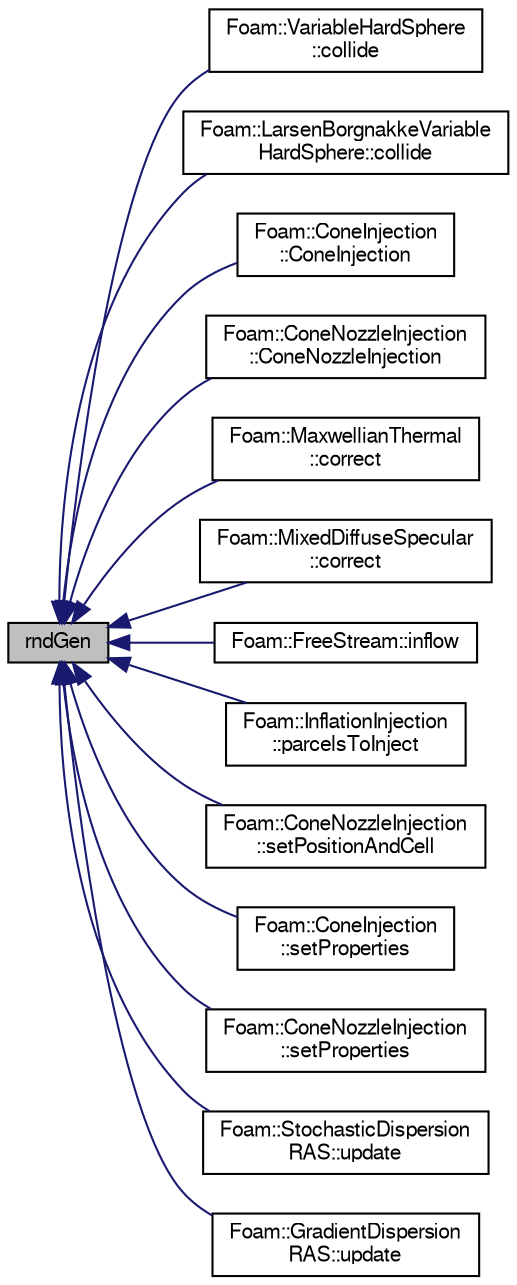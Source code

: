 digraph "rndGen"
{
  bgcolor="transparent";
  edge [fontname="FreeSans",fontsize="10",labelfontname="FreeSans",labelfontsize="10"];
  node [fontname="FreeSans",fontsize="10",shape=record];
  rankdir="LR";
  Node1 [label="rndGen",height=0.2,width=0.4,color="black", fillcolor="grey75", style="filled" fontcolor="black"];
  Node1 -> Node2 [dir="back",color="midnightblue",fontsize="10",style="solid",fontname="FreeSans"];
  Node2 [label="Foam::VariableHardSphere\l::collide",height=0.2,width=0.4,color="black",URL="$a02711.html#af028e1d3dc9aba7d1abd7d124b8a9a27",tooltip="Apply collision. "];
  Node1 -> Node3 [dir="back",color="midnightblue",fontsize="10",style="solid",fontname="FreeSans"];
  Node3 [label="Foam::LarsenBorgnakkeVariable\lHardSphere::collide",height=0.2,width=0.4,color="black",URL="$a01235.html#af028e1d3dc9aba7d1abd7d124b8a9a27",tooltip="Apply collision. "];
  Node1 -> Node4 [dir="back",color="midnightblue",fontsize="10",style="solid",fontname="FreeSans"];
  Node4 [label="Foam::ConeInjection\l::ConeInjection",height=0.2,width=0.4,color="black",URL="$a00328.html#a27734237622b5ec96d4f9bd9ea1b72a1",tooltip="Construct from dictionary. "];
  Node1 -> Node5 [dir="back",color="midnightblue",fontsize="10",style="solid",fontname="FreeSans"];
  Node5 [label="Foam::ConeNozzleInjection\l::ConeNozzleInjection",height=0.2,width=0.4,color="black",URL="$a00329.html#a0a1cf5292f714d4aee4a0f846b16bfc0",tooltip="Construct from dictionary. "];
  Node1 -> Node6 [dir="back",color="midnightblue",fontsize="10",style="solid",fontname="FreeSans"];
  Node6 [label="Foam::MaxwellianThermal\l::correct",height=0.2,width=0.4,color="black",URL="$a01411.html#a881dca43d304d4d744b6e48dac4439b1",tooltip="Apply wall correction. "];
  Node1 -> Node7 [dir="back",color="midnightblue",fontsize="10",style="solid",fontname="FreeSans"];
  Node7 [label="Foam::MixedDiffuseSpecular\l::correct",height=0.2,width=0.4,color="black",URL="$a01468.html#a881dca43d304d4d744b6e48dac4439b1",tooltip="Apply wall correction. "];
  Node1 -> Node8 [dir="back",color="midnightblue",fontsize="10",style="solid",fontname="FreeSans"];
  Node8 [label="Foam::FreeStream::inflow",height=0.2,width=0.4,color="black",URL="$a00835.html#a84e6a7b742df4fcb240fff3040770a0b",tooltip="Introduce particles. "];
  Node1 -> Node9 [dir="back",color="midnightblue",fontsize="10",style="solid",fontname="FreeSans"];
  Node9 [label="Foam::InflationInjection\l::parcelsToInject",height=0.2,width=0.4,color="black",URL="$a01061.html#a4c4730db6620caeb697dfb15e7ed265a",tooltip="Number of parcels to introduce relative to SOI. "];
  Node1 -> Node10 [dir="back",color="midnightblue",fontsize="10",style="solid",fontname="FreeSans"];
  Node10 [label="Foam::ConeNozzleInjection\l::setPositionAndCell",height=0.2,width=0.4,color="black",URL="$a00329.html#aad46d52ac65ec9617ddd76b06e2bc670",tooltip="Set the injection position and owner cell. "];
  Node1 -> Node11 [dir="back",color="midnightblue",fontsize="10",style="solid",fontname="FreeSans"];
  Node11 [label="Foam::ConeInjection\l::setProperties",height=0.2,width=0.4,color="black",URL="$a00328.html#a9c29fb14e9bea94ae75c185efe894b00",tooltip="Set the parcel properties. "];
  Node1 -> Node12 [dir="back",color="midnightblue",fontsize="10",style="solid",fontname="FreeSans"];
  Node12 [label="Foam::ConeNozzleInjection\l::setProperties",height=0.2,width=0.4,color="black",URL="$a00329.html#a9c29fb14e9bea94ae75c185efe894b00",tooltip="Set the parcel properties. "];
  Node1 -> Node13 [dir="back",color="midnightblue",fontsize="10",style="solid",fontname="FreeSans"];
  Node13 [label="Foam::StochasticDispersion\lRAS::update",height=0.2,width=0.4,color="black",URL="$a02384.html#a6b0b1e27ffb9ac1c38932a7dcd3009e0",tooltip="Update (disperse particles) "];
  Node1 -> Node14 [dir="back",color="midnightblue",fontsize="10",style="solid",fontname="FreeSans"];
  Node14 [label="Foam::GradientDispersion\lRAS::update",height=0.2,width=0.4,color="black",URL="$a00913.html#a6b0b1e27ffb9ac1c38932a7dcd3009e0",tooltip="Update (disperse particles) "];
}
